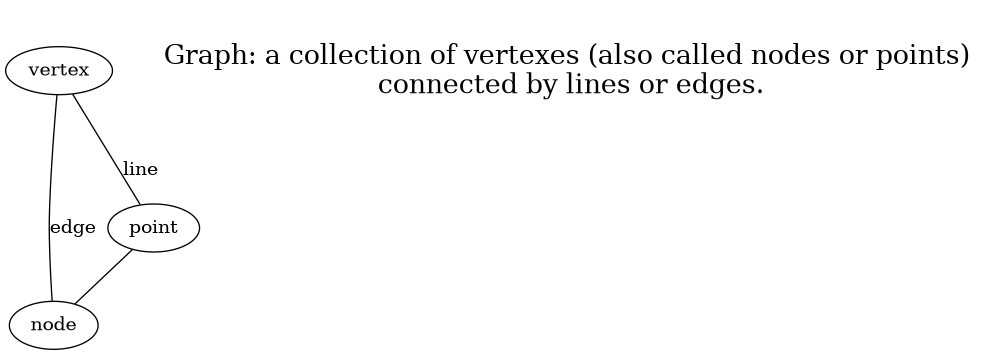 @startuml
graph G {

  vertex -- "node" [label="edge"]
  vertex -- point [label="line"]
  point -- "node"

  "
  Graph: a collection of vertexes (also called nodes or points)
   connected by lines or edges.
  " [shape=none fontsize=20]
}
@enduml
